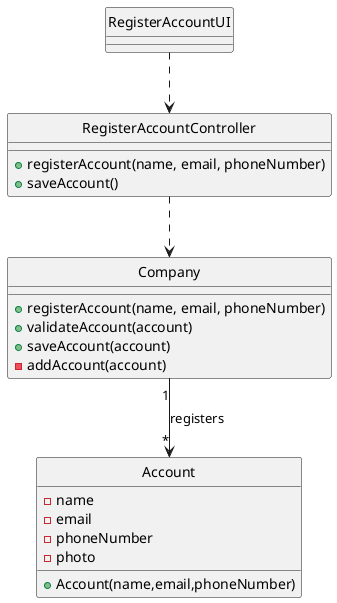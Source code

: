 @startuml
'https://plantuml.com/class-diagram

class "RegisterAccountUI"{
}

class "RegisterAccountController" {
+registerAccount(name, email, phoneNumber)
+saveAccount()
}

class "Company" {
+registerAccount(name, email, phoneNumber)
+validateAccount(account)
+saveAccount(account)
-addAccount(account)
}

class "Account" {
-name
-email
-phoneNumber
-photo
+Account(name,email,phoneNumber)
}

hide "Account" circle
hide "RegisterAccountController" circle
hide "RegisterAccountUI" circle
hide "Company" circle

"RegisterAccountUI" ..>  "RegisterAccountController"
"RegisterAccountController" ..>  "Company"
"Company" "1" --> "*" "Account": registers

@enduml
